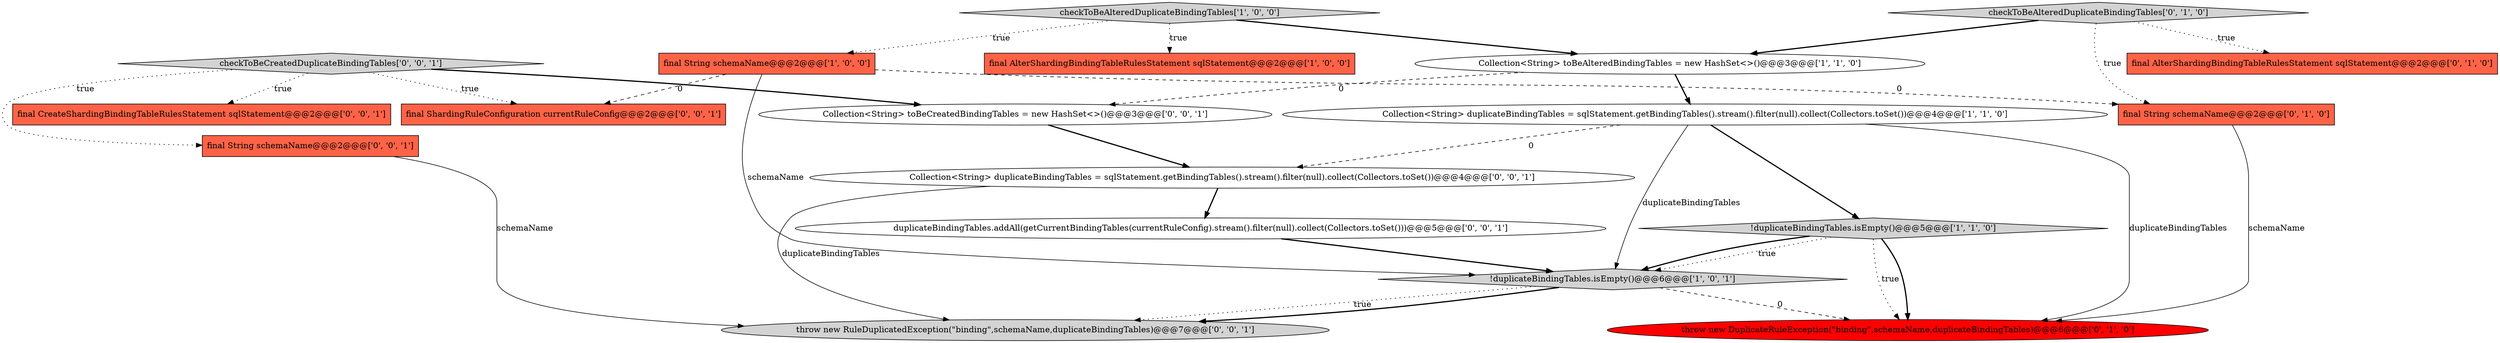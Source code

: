digraph {
13 [style = filled, label = "final String schemaName@@@2@@@['0', '0', '1']", fillcolor = tomato, shape = box image = "AAA0AAABBB3BBB"];
12 [style = filled, label = "throw new RuleDuplicatedException(\"binding\",schemaName,duplicateBindingTables)@@@7@@@['0', '0', '1']", fillcolor = lightgray, shape = ellipse image = "AAA0AAABBB3BBB"];
14 [style = filled, label = "duplicateBindingTables.addAll(getCurrentBindingTables(currentRuleConfig).stream().filter(null).collect(Collectors.toSet()))@@@5@@@['0', '0', '1']", fillcolor = white, shape = ellipse image = "AAA0AAABBB3BBB"];
5 [style = filled, label = "!duplicateBindingTables.isEmpty()@@@6@@@['1', '0', '1']", fillcolor = lightgray, shape = diamond image = "AAA0AAABBB1BBB"];
7 [style = filled, label = "throw new DuplicateRuleException(\"binding\",schemaName,duplicateBindingTables)@@@6@@@['0', '1', '0']", fillcolor = red, shape = ellipse image = "AAA1AAABBB2BBB"];
11 [style = filled, label = "final CreateShardingBindingTableRulesStatement sqlStatement@@@2@@@['0', '0', '1']", fillcolor = tomato, shape = box image = "AAA0AAABBB3BBB"];
1 [style = filled, label = "checkToBeAlteredDuplicateBindingTables['1', '0', '0']", fillcolor = lightgray, shape = diamond image = "AAA0AAABBB1BBB"];
2 [style = filled, label = "Collection<String> toBeAlteredBindingTables = new HashSet<>()@@@3@@@['1', '1', '0']", fillcolor = white, shape = ellipse image = "AAA0AAABBB1BBB"];
3 [style = filled, label = "Collection<String> duplicateBindingTables = sqlStatement.getBindingTables().stream().filter(null).collect(Collectors.toSet())@@@4@@@['1', '1', '0']", fillcolor = white, shape = ellipse image = "AAA0AAABBB1BBB"];
18 [style = filled, label = "final ShardingRuleConfiguration currentRuleConfig@@@2@@@['0', '0', '1']", fillcolor = tomato, shape = box image = "AAA0AAABBB3BBB"];
16 [style = filled, label = "Collection<String> toBeCreatedBindingTables = new HashSet<>()@@@3@@@['0', '0', '1']", fillcolor = white, shape = ellipse image = "AAA0AAABBB3BBB"];
4 [style = filled, label = "!duplicateBindingTables.isEmpty()@@@5@@@['1', '1', '0']", fillcolor = lightgray, shape = diamond image = "AAA0AAABBB1BBB"];
9 [style = filled, label = "final String schemaName@@@2@@@['0', '1', '0']", fillcolor = tomato, shape = box image = "AAA1AAABBB2BBB"];
17 [style = filled, label = "Collection<String> duplicateBindingTables = sqlStatement.getBindingTables().stream().filter(null).collect(Collectors.toSet())@@@4@@@['0', '0', '1']", fillcolor = white, shape = ellipse image = "AAA0AAABBB3BBB"];
15 [style = filled, label = "checkToBeCreatedDuplicateBindingTables['0', '0', '1']", fillcolor = lightgray, shape = diamond image = "AAA0AAABBB3BBB"];
6 [style = filled, label = "final String schemaName@@@2@@@['1', '0', '0']", fillcolor = tomato, shape = box image = "AAA1AAABBB1BBB"];
0 [style = filled, label = "final AlterShardingBindingTableRulesStatement sqlStatement@@@2@@@['1', '0', '0']", fillcolor = tomato, shape = box image = "AAA0AAABBB1BBB"];
10 [style = filled, label = "checkToBeAlteredDuplicateBindingTables['0', '1', '0']", fillcolor = lightgray, shape = diamond image = "AAA0AAABBB2BBB"];
8 [style = filled, label = "final AlterShardingBindingTableRulesStatement sqlStatement@@@2@@@['0', '1', '0']", fillcolor = tomato, shape = box image = "AAA0AAABBB2BBB"];
4->5 [style = dotted, label="true"];
10->8 [style = dotted, label="true"];
3->17 [style = dashed, label="0"];
2->3 [style = bold, label=""];
15->18 [style = dotted, label="true"];
6->9 [style = dashed, label="0"];
3->5 [style = solid, label="duplicateBindingTables"];
4->7 [style = dotted, label="true"];
3->7 [style = solid, label="duplicateBindingTables"];
16->17 [style = bold, label=""];
5->12 [style = dotted, label="true"];
9->7 [style = solid, label="schemaName"];
15->16 [style = bold, label=""];
10->9 [style = dotted, label="true"];
3->4 [style = bold, label=""];
4->7 [style = bold, label=""];
15->13 [style = dotted, label="true"];
6->18 [style = dashed, label="0"];
6->5 [style = solid, label="schemaName"];
5->12 [style = bold, label=""];
17->14 [style = bold, label=""];
2->16 [style = dashed, label="0"];
15->11 [style = dotted, label="true"];
1->6 [style = dotted, label="true"];
10->2 [style = bold, label=""];
1->2 [style = bold, label=""];
1->0 [style = dotted, label="true"];
5->7 [style = dashed, label="0"];
13->12 [style = solid, label="schemaName"];
4->5 [style = bold, label=""];
17->12 [style = solid, label="duplicateBindingTables"];
14->5 [style = bold, label=""];
}
